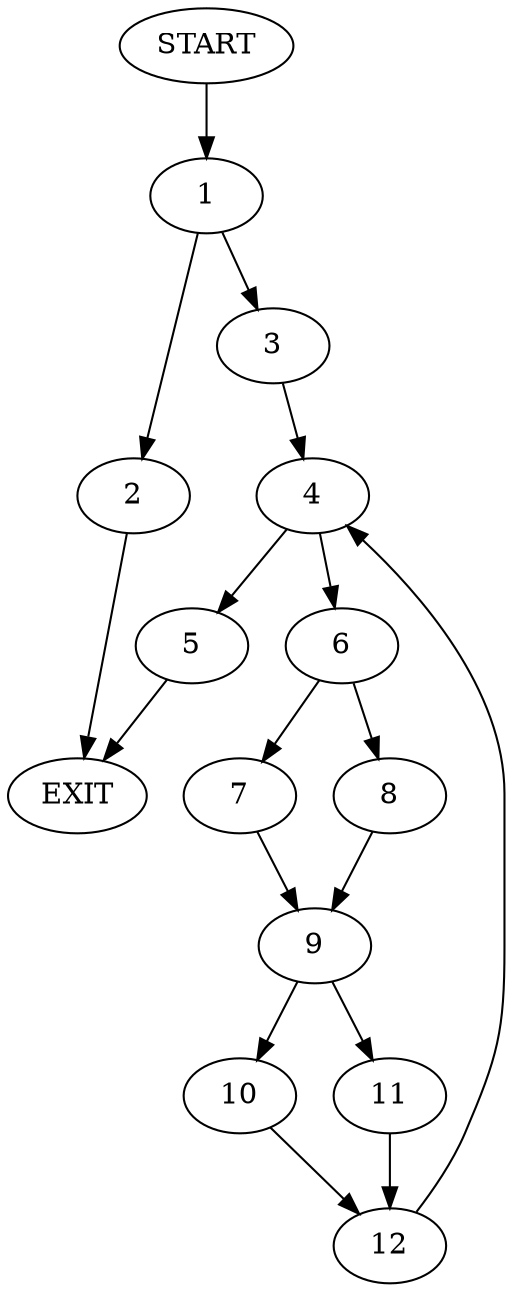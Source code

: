 digraph {
0 [label="START"]
13 [label="EXIT"]
0 -> 1
1 -> 2
1 -> 3
3 -> 4
2 -> 13
4 -> 5
4 -> 6
6 -> 7
6 -> 8
5 -> 13
7 -> 9
8 -> 9
9 -> 10
9 -> 11
11 -> 12
10 -> 12
12 -> 4
}
